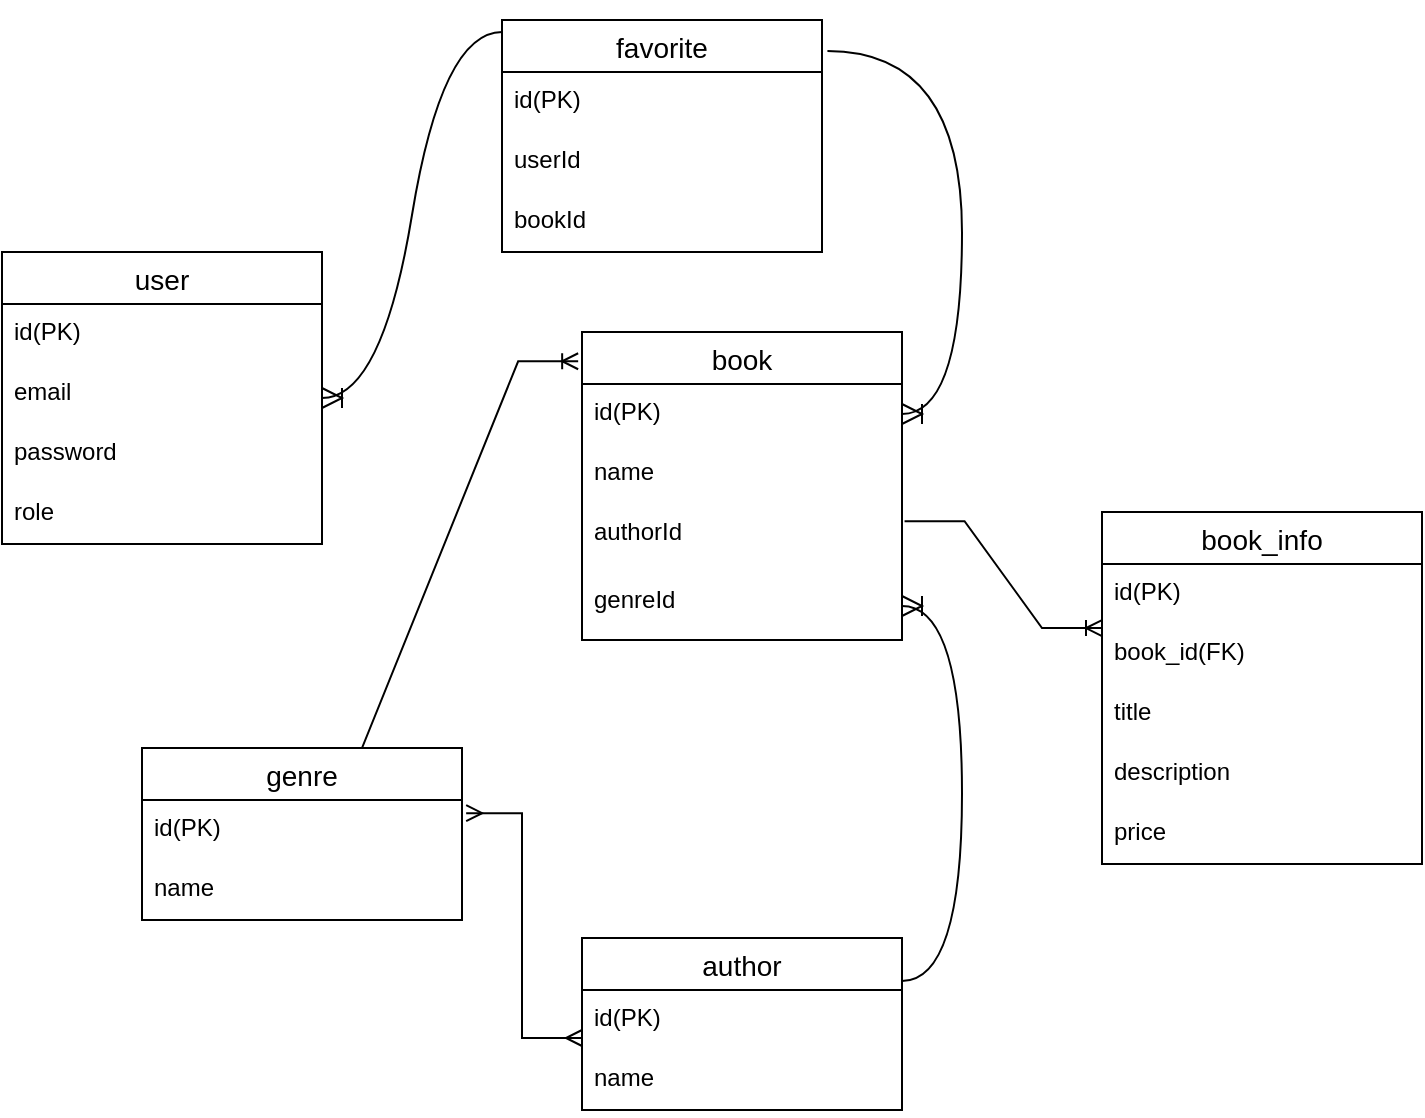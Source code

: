 <mxfile version="22.1.11" type="device">
  <diagram name="Страница — 1" id="gYnmeVJ4fFjqibaQvgGR">
    <mxGraphModel dx="1242" dy="587" grid="1" gridSize="10" guides="1" tooltips="1" connect="1" arrows="1" fold="1" page="1" pageScale="1" pageWidth="1169" pageHeight="827" math="0" shadow="0">
      <root>
        <mxCell id="0" />
        <mxCell id="1" parent="0" />
        <mxCell id="Q9tY6rgqNospWHLIUj1E-18" value="user" style="swimlane;fontStyle=0;childLayout=stackLayout;horizontal=1;startSize=26;horizontalStack=0;resizeParent=1;resizeParentMax=0;resizeLast=0;collapsible=1;marginBottom=0;align=center;fontSize=14;" parent="1" vertex="1">
          <mxGeometry x="110" y="180" width="160" height="146" as="geometry" />
        </mxCell>
        <mxCell id="Q9tY6rgqNospWHLIUj1E-19" value="id(PK)" style="text;strokeColor=none;fillColor=none;spacingLeft=4;spacingRight=4;overflow=hidden;rotatable=0;points=[[0,0.5],[1,0.5]];portConstraint=eastwest;fontSize=12;whiteSpace=wrap;html=1;" parent="Q9tY6rgqNospWHLIUj1E-18" vertex="1">
          <mxGeometry y="26" width="160" height="30" as="geometry" />
        </mxCell>
        <mxCell id="Q9tY6rgqNospWHLIUj1E-20" value="email" style="text;strokeColor=none;fillColor=none;spacingLeft=4;spacingRight=4;overflow=hidden;rotatable=0;points=[[0,0.5],[1,0.5]];portConstraint=eastwest;fontSize=12;whiteSpace=wrap;html=1;" parent="Q9tY6rgqNospWHLIUj1E-18" vertex="1">
          <mxGeometry y="56" width="160" height="30" as="geometry" />
        </mxCell>
        <mxCell id="Q9tY6rgqNospWHLIUj1E-23" value="password" style="text;strokeColor=none;fillColor=none;spacingLeft=4;spacingRight=4;overflow=hidden;rotatable=0;points=[[0,0.5],[1,0.5]];portConstraint=eastwest;fontSize=12;whiteSpace=wrap;html=1;" parent="Q9tY6rgqNospWHLIUj1E-18" vertex="1">
          <mxGeometry y="86" width="160" height="30" as="geometry" />
        </mxCell>
        <mxCell id="Q9tY6rgqNospWHLIUj1E-21" value="role" style="text;strokeColor=none;fillColor=none;spacingLeft=4;spacingRight=4;overflow=hidden;rotatable=0;points=[[0,0.5],[1,0.5]];portConstraint=eastwest;fontSize=12;whiteSpace=wrap;html=1;" parent="Q9tY6rgqNospWHLIUj1E-18" vertex="1">
          <mxGeometry y="116" width="160" height="30" as="geometry" />
        </mxCell>
        <mxCell id="Q9tY6rgqNospWHLIUj1E-31" value="book" style="swimlane;fontStyle=0;childLayout=stackLayout;horizontal=1;startSize=26;horizontalStack=0;resizeParent=1;resizeParentMax=0;resizeLast=0;collapsible=1;marginBottom=0;align=center;fontSize=14;" parent="1" vertex="1">
          <mxGeometry x="400" y="220" width="160" height="154" as="geometry" />
        </mxCell>
        <mxCell id="Q9tY6rgqNospWHLIUj1E-32" value="id(PK)" style="text;strokeColor=none;fillColor=none;spacingLeft=4;spacingRight=4;overflow=hidden;rotatable=0;points=[[0,0.5],[1,0.5]];portConstraint=eastwest;fontSize=12;whiteSpace=wrap;html=1;" parent="Q9tY6rgqNospWHLIUj1E-31" vertex="1">
          <mxGeometry y="26" width="160" height="30" as="geometry" />
        </mxCell>
        <mxCell id="Q9tY6rgqNospWHLIUj1E-33" value="name" style="text;strokeColor=none;fillColor=none;spacingLeft=4;spacingRight=4;overflow=hidden;rotatable=0;points=[[0,0.5],[1,0.5]];portConstraint=eastwest;fontSize=12;whiteSpace=wrap;html=1;" parent="Q9tY6rgqNospWHLIUj1E-31" vertex="1">
          <mxGeometry y="56" width="160" height="30" as="geometry" />
        </mxCell>
        <mxCell id="Q9tY6rgqNospWHLIUj1E-36" value="authorId" style="text;strokeColor=none;fillColor=none;spacingLeft=4;spacingRight=4;overflow=hidden;rotatable=0;points=[[0,0.5],[1,0.5]];portConstraint=eastwest;fontSize=12;whiteSpace=wrap;html=1;" parent="Q9tY6rgqNospWHLIUj1E-31" vertex="1">
          <mxGeometry y="86" width="160" height="34" as="geometry" />
        </mxCell>
        <mxCell id="Q9tY6rgqNospWHLIUj1E-37" value="genreId" style="text;strokeColor=none;fillColor=none;spacingLeft=4;spacingRight=4;overflow=hidden;rotatable=0;points=[[0,0.5],[1,0.5]];portConstraint=eastwest;fontSize=12;whiteSpace=wrap;html=1;" parent="Q9tY6rgqNospWHLIUj1E-31" vertex="1">
          <mxGeometry y="120" width="160" height="34" as="geometry" />
        </mxCell>
        <mxCell id="Q9tY6rgqNospWHLIUj1E-38" value="genre" style="swimlane;fontStyle=0;childLayout=stackLayout;horizontal=1;startSize=26;horizontalStack=0;resizeParent=1;resizeParentMax=0;resizeLast=0;collapsible=1;marginBottom=0;align=center;fontSize=14;" parent="1" vertex="1">
          <mxGeometry x="180" y="428" width="160" height="86" as="geometry" />
        </mxCell>
        <mxCell id="Q9tY6rgqNospWHLIUj1E-39" value="id(PK)" style="text;strokeColor=none;fillColor=none;spacingLeft=4;spacingRight=4;overflow=hidden;rotatable=0;points=[[0,0.5],[1,0.5]];portConstraint=eastwest;fontSize=12;whiteSpace=wrap;html=1;" parent="Q9tY6rgqNospWHLIUj1E-38" vertex="1">
          <mxGeometry y="26" width="160" height="30" as="geometry" />
        </mxCell>
        <mxCell id="Q9tY6rgqNospWHLIUj1E-40" value="name" style="text;strokeColor=none;fillColor=none;spacingLeft=4;spacingRight=4;overflow=hidden;rotatable=0;points=[[0,0.5],[1,0.5]];portConstraint=eastwest;fontSize=12;whiteSpace=wrap;html=1;" parent="Q9tY6rgqNospWHLIUj1E-38" vertex="1">
          <mxGeometry y="56" width="160" height="30" as="geometry" />
        </mxCell>
        <mxCell id="Q9tY6rgqNospWHLIUj1E-41" value="author" style="swimlane;fontStyle=0;childLayout=stackLayout;horizontal=1;startSize=26;horizontalStack=0;resizeParent=1;resizeParentMax=0;resizeLast=0;collapsible=1;marginBottom=0;align=center;fontSize=14;" parent="1" vertex="1">
          <mxGeometry x="400" y="523" width="160" height="86" as="geometry" />
        </mxCell>
        <mxCell id="Q9tY6rgqNospWHLIUj1E-42" value="id(PK)" style="text;strokeColor=none;fillColor=none;spacingLeft=4;spacingRight=4;overflow=hidden;rotatable=0;points=[[0,0.5],[1,0.5]];portConstraint=eastwest;fontSize=12;whiteSpace=wrap;html=1;" parent="Q9tY6rgqNospWHLIUj1E-41" vertex="1">
          <mxGeometry y="26" width="160" height="30" as="geometry" />
        </mxCell>
        <mxCell id="Q9tY6rgqNospWHLIUj1E-43" value="name" style="text;strokeColor=none;fillColor=none;spacingLeft=4;spacingRight=4;overflow=hidden;rotatable=0;points=[[0,0.5],[1,0.5]];portConstraint=eastwest;fontSize=12;whiteSpace=wrap;html=1;" parent="Q9tY6rgqNospWHLIUj1E-41" vertex="1">
          <mxGeometry y="56" width="160" height="30" as="geometry" />
        </mxCell>
        <mxCell id="Q9tY6rgqNospWHLIUj1E-45" value="" style="edgeStyle=entityRelationEdgeStyle;fontSize=12;html=1;endArrow=ERoneToMany;rounded=0;exitX=0.5;exitY=0;exitDx=0;exitDy=0;entryX=-0.012;entryY=0.095;entryDx=0;entryDy=0;entryPerimeter=0;" parent="1" source="Q9tY6rgqNospWHLIUj1E-38" target="Q9tY6rgqNospWHLIUj1E-31" edge="1">
          <mxGeometry width="100" height="100" relative="1" as="geometry">
            <mxPoint x="560" y="390" as="sourcePoint" />
            <mxPoint x="660" y="290" as="targetPoint" />
          </mxGeometry>
        </mxCell>
        <mxCell id="Q9tY6rgqNospWHLIUj1E-47" value="" style="fontSize=12;html=1;endArrow=ERmany;startArrow=ERmany;rounded=0;exitX=1.013;exitY=0.22;exitDx=0;exitDy=0;exitPerimeter=0;entryX=0;entryY=0.8;entryDx=0;entryDy=0;entryPerimeter=0;edgeStyle=orthogonalEdgeStyle;" parent="1" source="Q9tY6rgqNospWHLIUj1E-39" target="Q9tY6rgqNospWHLIUj1E-42" edge="1">
          <mxGeometry width="100" height="100" relative="1" as="geometry">
            <mxPoint x="560" y="390" as="sourcePoint" />
            <mxPoint x="660" y="290" as="targetPoint" />
          </mxGeometry>
        </mxCell>
        <mxCell id="Q9tY6rgqNospWHLIUj1E-48" value="book_info" style="swimlane;fontStyle=0;childLayout=stackLayout;horizontal=1;startSize=26;horizontalStack=0;resizeParent=1;resizeParentMax=0;resizeLast=0;collapsible=1;marginBottom=0;align=center;fontSize=14;" parent="1" vertex="1">
          <mxGeometry x="660" y="310" width="160" height="176" as="geometry" />
        </mxCell>
        <mxCell id="Q9tY6rgqNospWHLIUj1E-49" value="id(PK)" style="text;strokeColor=none;fillColor=none;spacingLeft=4;spacingRight=4;overflow=hidden;rotatable=0;points=[[0,0.5],[1,0.5]];portConstraint=eastwest;fontSize=12;whiteSpace=wrap;html=1;" parent="Q9tY6rgqNospWHLIUj1E-48" vertex="1">
          <mxGeometry y="26" width="160" height="30" as="geometry" />
        </mxCell>
        <mxCell id="Q9tY6rgqNospWHLIUj1E-50" value="book_id(FK)" style="text;strokeColor=none;fillColor=none;spacingLeft=4;spacingRight=4;overflow=hidden;rotatable=0;points=[[0,0.5],[1,0.5]];portConstraint=eastwest;fontSize=12;whiteSpace=wrap;html=1;" parent="Q9tY6rgqNospWHLIUj1E-48" vertex="1">
          <mxGeometry y="56" width="160" height="30" as="geometry" />
        </mxCell>
        <mxCell id="Q9tY6rgqNospWHLIUj1E-51" value="title" style="text;strokeColor=none;fillColor=none;spacingLeft=4;spacingRight=4;overflow=hidden;rotatable=0;points=[[0,0.5],[1,0.5]];portConstraint=eastwest;fontSize=12;whiteSpace=wrap;html=1;" parent="Q9tY6rgqNospWHLIUj1E-48" vertex="1">
          <mxGeometry y="86" width="160" height="30" as="geometry" />
        </mxCell>
        <mxCell id="Q9tY6rgqNospWHLIUj1E-53" value="description" style="text;strokeColor=none;fillColor=none;spacingLeft=4;spacingRight=4;overflow=hidden;rotatable=0;points=[[0,0.5],[1,0.5]];portConstraint=eastwest;fontSize=12;whiteSpace=wrap;html=1;" parent="Q9tY6rgqNospWHLIUj1E-48" vertex="1">
          <mxGeometry y="116" width="160" height="30" as="geometry" />
        </mxCell>
        <mxCell id="CXciWaJ7KluuMQXC9kMN-10" value="price" style="text;strokeColor=none;fillColor=none;spacingLeft=4;spacingRight=4;overflow=hidden;rotatable=0;points=[[0,0.5],[1,0.5]];portConstraint=eastwest;fontSize=12;whiteSpace=wrap;html=1;" vertex="1" parent="Q9tY6rgqNospWHLIUj1E-48">
          <mxGeometry y="146" width="160" height="30" as="geometry" />
        </mxCell>
        <mxCell id="Q9tY6rgqNospWHLIUj1E-52" value="" style="edgeStyle=entityRelationEdgeStyle;fontSize=12;html=1;endArrow=ERoneToMany;rounded=0;entryX=0;entryY=0.067;entryDx=0;entryDy=0;entryPerimeter=0;exitX=1.008;exitY=0.287;exitDx=0;exitDy=0;exitPerimeter=0;" parent="1" target="Q9tY6rgqNospWHLIUj1E-50" edge="1">
          <mxGeometry width="100" height="100" relative="1" as="geometry">
            <mxPoint x="561.28" y="314.61" as="sourcePoint" />
            <mxPoint x="660" y="290" as="targetPoint" />
          </mxGeometry>
        </mxCell>
        <mxCell id="CXciWaJ7KluuMQXC9kMN-1" style="edgeStyle=none;curved=1;rounded=0;orthogonalLoop=1;jettySize=auto;html=1;exitX=0.25;exitY=0;exitDx=0;exitDy=0;fontSize=12;startSize=8;endSize=8;" edge="1" parent="1" source="Q9tY6rgqNospWHLIUj1E-54" target="Q9tY6rgqNospWHLIUj1E-54">
          <mxGeometry relative="1" as="geometry">
            <mxPoint x="580" y="70" as="targetPoint" />
          </mxGeometry>
        </mxCell>
        <mxCell id="Q9tY6rgqNospWHLIUj1E-54" value="favorite" style="swimlane;fontStyle=0;childLayout=stackLayout;horizontal=1;startSize=26;horizontalStack=0;resizeParent=1;resizeParentMax=0;resizeLast=0;collapsible=1;marginBottom=0;align=center;fontSize=14;" parent="1" vertex="1">
          <mxGeometry x="360" y="64" width="160" height="116" as="geometry" />
        </mxCell>
        <mxCell id="Q9tY6rgqNospWHLIUj1E-55" value="id(PK)" style="text;strokeColor=none;fillColor=none;spacingLeft=4;spacingRight=4;overflow=hidden;rotatable=0;points=[[0,0.5],[1,0.5]];portConstraint=eastwest;fontSize=12;whiteSpace=wrap;html=1;" parent="Q9tY6rgqNospWHLIUj1E-54" vertex="1">
          <mxGeometry y="26" width="160" height="30" as="geometry" />
        </mxCell>
        <mxCell id="Q9tY6rgqNospWHLIUj1E-56" value="userId" style="text;strokeColor=none;fillColor=none;spacingLeft=4;spacingRight=4;overflow=hidden;rotatable=0;points=[[0,0.5],[1,0.5]];portConstraint=eastwest;fontSize=12;whiteSpace=wrap;html=1;" parent="Q9tY6rgqNospWHLIUj1E-54" vertex="1">
          <mxGeometry y="56" width="160" height="30" as="geometry" />
        </mxCell>
        <mxCell id="Q9tY6rgqNospWHLIUj1E-57" value="bookId" style="text;strokeColor=none;fillColor=none;spacingLeft=4;spacingRight=4;overflow=hidden;rotatable=0;points=[[0,0.5],[1,0.5]];portConstraint=eastwest;fontSize=12;whiteSpace=wrap;html=1;" parent="Q9tY6rgqNospWHLIUj1E-54" vertex="1">
          <mxGeometry y="86" width="160" height="30" as="geometry" />
        </mxCell>
        <mxCell id="CXciWaJ7KluuMQXC9kMN-5" value="" style="edgeStyle=entityRelationEdgeStyle;fontSize=12;html=1;endArrow=ERoneToMany;rounded=0;startSize=8;endSize=8;curved=1;exitX=1;exitY=0.25;exitDx=0;exitDy=0;" edge="1" parent="1" source="Q9tY6rgqNospWHLIUj1E-41" target="Q9tY6rgqNospWHLIUj1E-37">
          <mxGeometry width="100" height="100" relative="1" as="geometry">
            <mxPoint x="471.36" y="532.4" as="sourcePoint" />
            <mxPoint x="458.64" y="409.6" as="targetPoint" />
          </mxGeometry>
        </mxCell>
        <mxCell id="CXciWaJ7KluuMQXC9kMN-7" value="" style="edgeStyle=entityRelationEdgeStyle;fontSize=12;html=1;endArrow=ERoneToMany;rounded=0;startSize=8;endSize=8;curved=1;exitX=0;exitY=0.052;exitDx=0;exitDy=0;exitPerimeter=0;" edge="1" parent="1" source="Q9tY6rgqNospWHLIUj1E-54" target="Q9tY6rgqNospWHLIUj1E-18">
          <mxGeometry width="100" height="100" relative="1" as="geometry">
            <mxPoint x="340" y="120" as="sourcePoint" />
            <mxPoint x="300" y="240" as="targetPoint" />
            <Array as="points">
              <mxPoint x="320" y="160" />
              <mxPoint x="330" y="150" />
              <mxPoint x="280" y="160" />
            </Array>
          </mxGeometry>
        </mxCell>
        <mxCell id="CXciWaJ7KluuMQXC9kMN-9" value="" style="edgeStyle=entityRelationEdgeStyle;fontSize=12;html=1;endArrow=ERoneToMany;rounded=0;startSize=8;endSize=8;curved=1;exitX=1.017;exitY=0.134;exitDx=0;exitDy=0;exitPerimeter=0;" edge="1" parent="1" source="Q9tY6rgqNospWHLIUj1E-54" target="Q9tY6rgqNospWHLIUj1E-32">
          <mxGeometry width="100" height="100" relative="1" as="geometry">
            <mxPoint x="550" y="120" as="sourcePoint" />
            <mxPoint x="510" y="210" as="targetPoint" />
          </mxGeometry>
        </mxCell>
      </root>
    </mxGraphModel>
  </diagram>
</mxfile>
